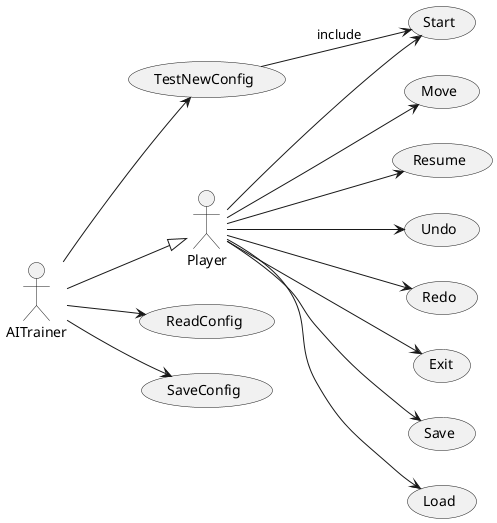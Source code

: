 @startuml UseCases
left to right direction
actor Player
actor AITrainer

AITrainer -down-|> Player

usecase Start
usecase Move
usecase Resume
usecase Undo
usecase Redo
usecase Exit
usecase Save
usecase Load

usecase ReadConfig
usecase TestNewConfig
usecase SaveConfig

Player --> Start
Player --> Move
Player --> Undo
Player --> Redo
Player --> Exit
Player --> Save
Player --> Resume
Player --> Load

AITrainer --> ReadConfig
AITrainer --> TestNewConfig
AITrainer --> SaveConfig

TestNewConfig --> Start :"include"
@enduml